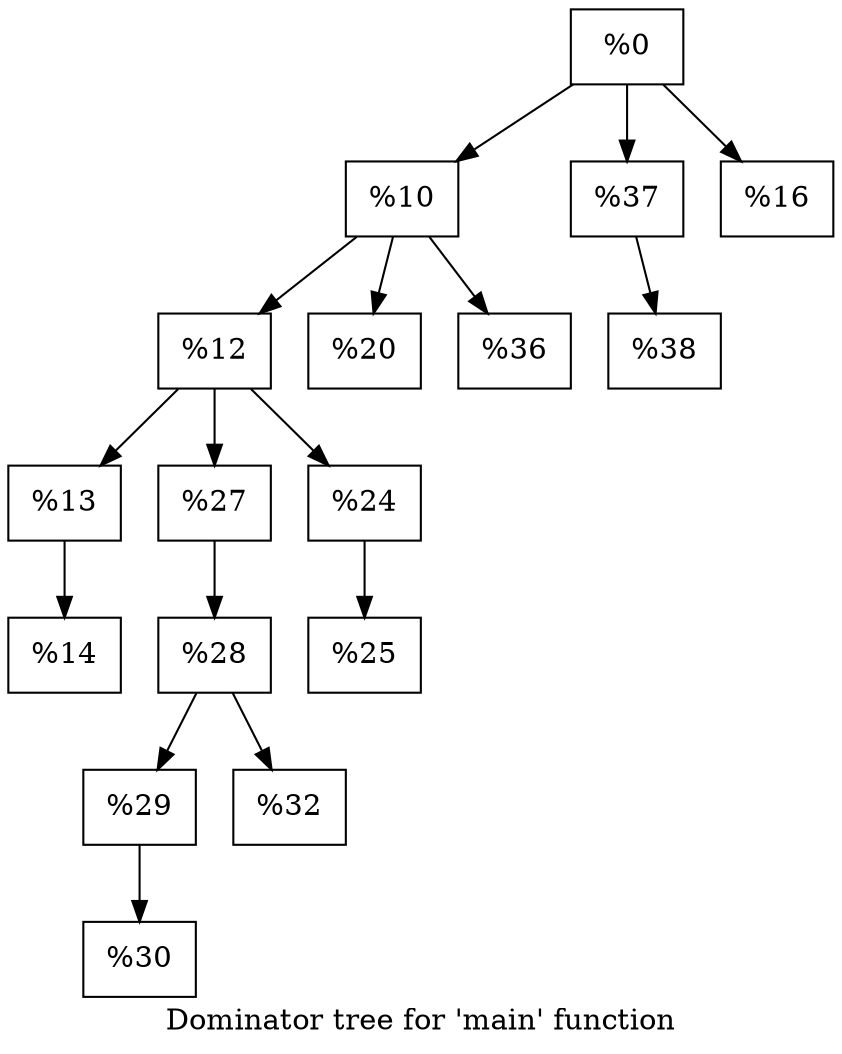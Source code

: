 digraph "Dominator tree for 'main' function" {
	label="Dominator tree for 'main' function";

	Node0x2132020 [shape=record,label="{%0}"];
	Node0x2132020 -> Node0x21320a0;
	Node0x2132020 -> Node0x213dc10;
	Node0x2132020 -> Node0x213dd80;
	Node0x21320a0 [shape=record,label="{%10}"];
	Node0x21320a0 -> Node0x213c4c0;
	Node0x21320a0 -> Node0x213db70;
	Node0x21320a0 -> Node0x213dbd0;
	Node0x213c4c0 [shape=record,label="{%12}"];
	Node0x213c4c0 -> Node0x2131fa0;
	Node0x213c4c0 -> Node0x2131fe0;
	Node0x213c4c0 -> Node0x213dcd0;
	Node0x2131fa0 [shape=record,label="{%13}"];
	Node0x2131fa0 -> Node0x2132100;
	Node0x2132100 [shape=record,label="{%14}"];
	Node0x2131fe0 [shape=record,label="{%27}"];
	Node0x2131fe0 -> Node0x2132320;
	Node0x2132320 [shape=record,label="{%28}"];
	Node0x2132320 -> Node0x2132360;
	Node0x2132320 -> Node0x213dc90;
	Node0x2132360 [shape=record,label="{%29}"];
	Node0x2132360 -> Node0x213db10;
	Node0x213db10 [shape=record,label="{%30}"];
	Node0x213dc90 [shape=record,label="{%32}"];
	Node0x213dcd0 [shape=record,label="{%24}"];
	Node0x213dcd0 -> Node0x213dd40;
	Node0x213dd40 [shape=record,label="{%25}"];
	Node0x213db70 [shape=record,label="{%20}"];
	Node0x213dbd0 [shape=record,label="{%36}"];
	Node0x213dc10 [shape=record,label="{%37}"];
	Node0x213dc10 -> Node0x213dc50;
	Node0x213dc50 [shape=record,label="{%38}"];
	Node0x213dd80 [shape=record,label="{%16}"];
}
